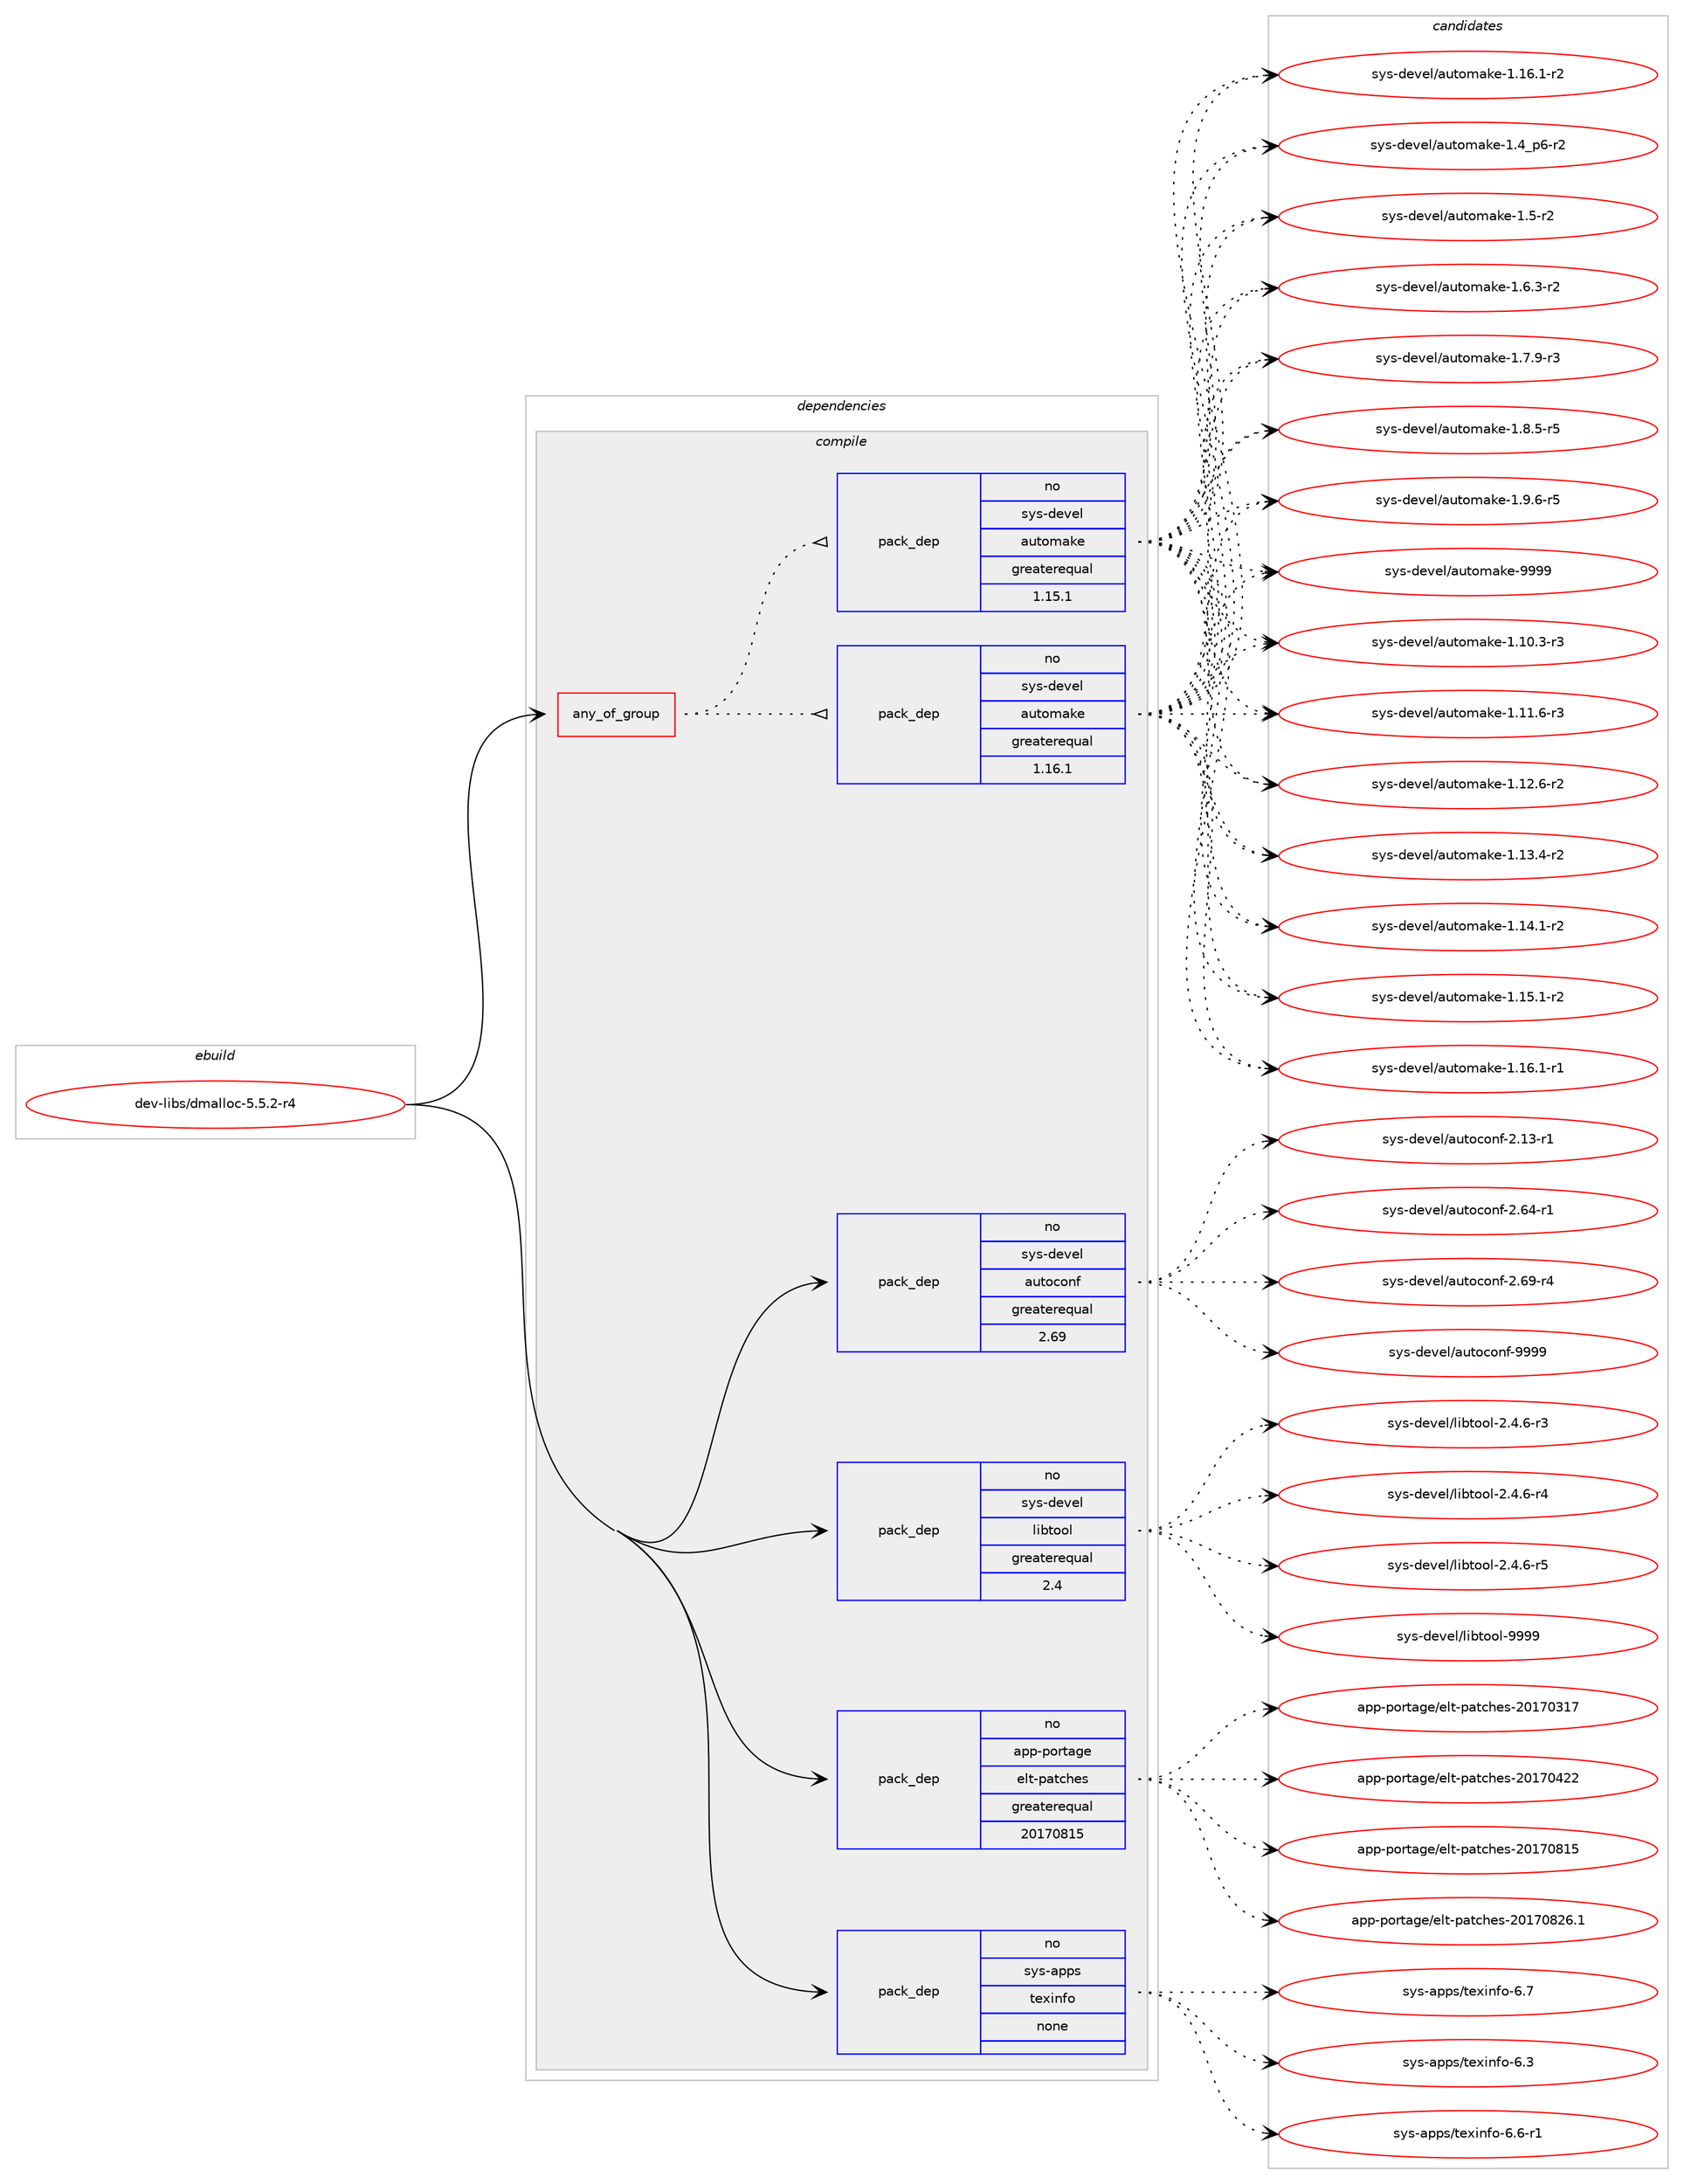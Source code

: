 digraph prolog {

# *************
# Graph options
# *************

newrank=true;
concentrate=true;
compound=true;
graph [rankdir=LR,fontname=Helvetica,fontsize=10,ranksep=1.5];#, ranksep=2.5, nodesep=0.2];
edge  [arrowhead=vee];
node  [fontname=Helvetica,fontsize=10];

# **********
# The ebuild
# **********

subgraph cluster_leftcol {
color=gray;
rank=same;
label=<<i>ebuild</i>>;
id [label="dev-libs/dmalloc-5.5.2-r4", color=red, width=4, href="../dev-libs/dmalloc-5.5.2-r4.svg"];
}

# ****************
# The dependencies
# ****************

subgraph cluster_midcol {
color=gray;
label=<<i>dependencies</i>>;
subgraph cluster_compile {
fillcolor="#eeeeee";
style=filled;
label=<<i>compile</i>>;
subgraph any11017 {
dependency563269 [label=<<TABLE BORDER="0" CELLBORDER="1" CELLSPACING="0" CELLPADDING="4"><TR><TD CELLPADDING="10">any_of_group</TD></TR></TABLE>>, shape=none, color=red];subgraph pack420645 {
dependency563270 [label=<<TABLE BORDER="0" CELLBORDER="1" CELLSPACING="0" CELLPADDING="4" WIDTH="220"><TR><TD ROWSPAN="6" CELLPADDING="30">pack_dep</TD></TR><TR><TD WIDTH="110">no</TD></TR><TR><TD>sys-devel</TD></TR><TR><TD>automake</TD></TR><TR><TD>greaterequal</TD></TR><TR><TD>1.16.1</TD></TR></TABLE>>, shape=none, color=blue];
}
dependency563269:e -> dependency563270:w [weight=20,style="dotted",arrowhead="oinv"];
subgraph pack420646 {
dependency563271 [label=<<TABLE BORDER="0" CELLBORDER="1" CELLSPACING="0" CELLPADDING="4" WIDTH="220"><TR><TD ROWSPAN="6" CELLPADDING="30">pack_dep</TD></TR><TR><TD WIDTH="110">no</TD></TR><TR><TD>sys-devel</TD></TR><TR><TD>automake</TD></TR><TR><TD>greaterequal</TD></TR><TR><TD>1.15.1</TD></TR></TABLE>>, shape=none, color=blue];
}
dependency563269:e -> dependency563271:w [weight=20,style="dotted",arrowhead="oinv"];
}
id:e -> dependency563269:w [weight=20,style="solid",arrowhead="vee"];
subgraph pack420647 {
dependency563272 [label=<<TABLE BORDER="0" CELLBORDER="1" CELLSPACING="0" CELLPADDING="4" WIDTH="220"><TR><TD ROWSPAN="6" CELLPADDING="30">pack_dep</TD></TR><TR><TD WIDTH="110">no</TD></TR><TR><TD>app-portage</TD></TR><TR><TD>elt-patches</TD></TR><TR><TD>greaterequal</TD></TR><TR><TD>20170815</TD></TR></TABLE>>, shape=none, color=blue];
}
id:e -> dependency563272:w [weight=20,style="solid",arrowhead="vee"];
subgraph pack420648 {
dependency563273 [label=<<TABLE BORDER="0" CELLBORDER="1" CELLSPACING="0" CELLPADDING="4" WIDTH="220"><TR><TD ROWSPAN="6" CELLPADDING="30">pack_dep</TD></TR><TR><TD WIDTH="110">no</TD></TR><TR><TD>sys-apps</TD></TR><TR><TD>texinfo</TD></TR><TR><TD>none</TD></TR><TR><TD></TD></TR></TABLE>>, shape=none, color=blue];
}
id:e -> dependency563273:w [weight=20,style="solid",arrowhead="vee"];
subgraph pack420649 {
dependency563274 [label=<<TABLE BORDER="0" CELLBORDER="1" CELLSPACING="0" CELLPADDING="4" WIDTH="220"><TR><TD ROWSPAN="6" CELLPADDING="30">pack_dep</TD></TR><TR><TD WIDTH="110">no</TD></TR><TR><TD>sys-devel</TD></TR><TR><TD>autoconf</TD></TR><TR><TD>greaterequal</TD></TR><TR><TD>2.69</TD></TR></TABLE>>, shape=none, color=blue];
}
id:e -> dependency563274:w [weight=20,style="solid",arrowhead="vee"];
subgraph pack420650 {
dependency563275 [label=<<TABLE BORDER="0" CELLBORDER="1" CELLSPACING="0" CELLPADDING="4" WIDTH="220"><TR><TD ROWSPAN="6" CELLPADDING="30">pack_dep</TD></TR><TR><TD WIDTH="110">no</TD></TR><TR><TD>sys-devel</TD></TR><TR><TD>libtool</TD></TR><TR><TD>greaterequal</TD></TR><TR><TD>2.4</TD></TR></TABLE>>, shape=none, color=blue];
}
id:e -> dependency563275:w [weight=20,style="solid",arrowhead="vee"];
}
subgraph cluster_compileandrun {
fillcolor="#eeeeee";
style=filled;
label=<<i>compile and run</i>>;
}
subgraph cluster_run {
fillcolor="#eeeeee";
style=filled;
label=<<i>run</i>>;
}
}

# **************
# The candidates
# **************

subgraph cluster_choices {
rank=same;
color=gray;
label=<<i>candidates</i>>;

subgraph choice420645 {
color=black;
nodesep=1;
choice11512111545100101118101108479711711611110997107101454946494846514511451 [label="sys-devel/automake-1.10.3-r3", color=red, width=4,href="../sys-devel/automake-1.10.3-r3.svg"];
choice11512111545100101118101108479711711611110997107101454946494946544511451 [label="sys-devel/automake-1.11.6-r3", color=red, width=4,href="../sys-devel/automake-1.11.6-r3.svg"];
choice11512111545100101118101108479711711611110997107101454946495046544511450 [label="sys-devel/automake-1.12.6-r2", color=red, width=4,href="../sys-devel/automake-1.12.6-r2.svg"];
choice11512111545100101118101108479711711611110997107101454946495146524511450 [label="sys-devel/automake-1.13.4-r2", color=red, width=4,href="../sys-devel/automake-1.13.4-r2.svg"];
choice11512111545100101118101108479711711611110997107101454946495246494511450 [label="sys-devel/automake-1.14.1-r2", color=red, width=4,href="../sys-devel/automake-1.14.1-r2.svg"];
choice11512111545100101118101108479711711611110997107101454946495346494511450 [label="sys-devel/automake-1.15.1-r2", color=red, width=4,href="../sys-devel/automake-1.15.1-r2.svg"];
choice11512111545100101118101108479711711611110997107101454946495446494511449 [label="sys-devel/automake-1.16.1-r1", color=red, width=4,href="../sys-devel/automake-1.16.1-r1.svg"];
choice11512111545100101118101108479711711611110997107101454946495446494511450 [label="sys-devel/automake-1.16.1-r2", color=red, width=4,href="../sys-devel/automake-1.16.1-r2.svg"];
choice115121115451001011181011084797117116111109971071014549465295112544511450 [label="sys-devel/automake-1.4_p6-r2", color=red, width=4,href="../sys-devel/automake-1.4_p6-r2.svg"];
choice11512111545100101118101108479711711611110997107101454946534511450 [label="sys-devel/automake-1.5-r2", color=red, width=4,href="../sys-devel/automake-1.5-r2.svg"];
choice115121115451001011181011084797117116111109971071014549465446514511450 [label="sys-devel/automake-1.6.3-r2", color=red, width=4,href="../sys-devel/automake-1.6.3-r2.svg"];
choice115121115451001011181011084797117116111109971071014549465546574511451 [label="sys-devel/automake-1.7.9-r3", color=red, width=4,href="../sys-devel/automake-1.7.9-r3.svg"];
choice115121115451001011181011084797117116111109971071014549465646534511453 [label="sys-devel/automake-1.8.5-r5", color=red, width=4,href="../sys-devel/automake-1.8.5-r5.svg"];
choice115121115451001011181011084797117116111109971071014549465746544511453 [label="sys-devel/automake-1.9.6-r5", color=red, width=4,href="../sys-devel/automake-1.9.6-r5.svg"];
choice115121115451001011181011084797117116111109971071014557575757 [label="sys-devel/automake-9999", color=red, width=4,href="../sys-devel/automake-9999.svg"];
dependency563270:e -> choice11512111545100101118101108479711711611110997107101454946494846514511451:w [style=dotted,weight="100"];
dependency563270:e -> choice11512111545100101118101108479711711611110997107101454946494946544511451:w [style=dotted,weight="100"];
dependency563270:e -> choice11512111545100101118101108479711711611110997107101454946495046544511450:w [style=dotted,weight="100"];
dependency563270:e -> choice11512111545100101118101108479711711611110997107101454946495146524511450:w [style=dotted,weight="100"];
dependency563270:e -> choice11512111545100101118101108479711711611110997107101454946495246494511450:w [style=dotted,weight="100"];
dependency563270:e -> choice11512111545100101118101108479711711611110997107101454946495346494511450:w [style=dotted,weight="100"];
dependency563270:e -> choice11512111545100101118101108479711711611110997107101454946495446494511449:w [style=dotted,weight="100"];
dependency563270:e -> choice11512111545100101118101108479711711611110997107101454946495446494511450:w [style=dotted,weight="100"];
dependency563270:e -> choice115121115451001011181011084797117116111109971071014549465295112544511450:w [style=dotted,weight="100"];
dependency563270:e -> choice11512111545100101118101108479711711611110997107101454946534511450:w [style=dotted,weight="100"];
dependency563270:e -> choice115121115451001011181011084797117116111109971071014549465446514511450:w [style=dotted,weight="100"];
dependency563270:e -> choice115121115451001011181011084797117116111109971071014549465546574511451:w [style=dotted,weight="100"];
dependency563270:e -> choice115121115451001011181011084797117116111109971071014549465646534511453:w [style=dotted,weight="100"];
dependency563270:e -> choice115121115451001011181011084797117116111109971071014549465746544511453:w [style=dotted,weight="100"];
dependency563270:e -> choice115121115451001011181011084797117116111109971071014557575757:w [style=dotted,weight="100"];
}
subgraph choice420646 {
color=black;
nodesep=1;
choice11512111545100101118101108479711711611110997107101454946494846514511451 [label="sys-devel/automake-1.10.3-r3", color=red, width=4,href="../sys-devel/automake-1.10.3-r3.svg"];
choice11512111545100101118101108479711711611110997107101454946494946544511451 [label="sys-devel/automake-1.11.6-r3", color=red, width=4,href="../sys-devel/automake-1.11.6-r3.svg"];
choice11512111545100101118101108479711711611110997107101454946495046544511450 [label="sys-devel/automake-1.12.6-r2", color=red, width=4,href="../sys-devel/automake-1.12.6-r2.svg"];
choice11512111545100101118101108479711711611110997107101454946495146524511450 [label="sys-devel/automake-1.13.4-r2", color=red, width=4,href="../sys-devel/automake-1.13.4-r2.svg"];
choice11512111545100101118101108479711711611110997107101454946495246494511450 [label="sys-devel/automake-1.14.1-r2", color=red, width=4,href="../sys-devel/automake-1.14.1-r2.svg"];
choice11512111545100101118101108479711711611110997107101454946495346494511450 [label="sys-devel/automake-1.15.1-r2", color=red, width=4,href="../sys-devel/automake-1.15.1-r2.svg"];
choice11512111545100101118101108479711711611110997107101454946495446494511449 [label="sys-devel/automake-1.16.1-r1", color=red, width=4,href="../sys-devel/automake-1.16.1-r1.svg"];
choice11512111545100101118101108479711711611110997107101454946495446494511450 [label="sys-devel/automake-1.16.1-r2", color=red, width=4,href="../sys-devel/automake-1.16.1-r2.svg"];
choice115121115451001011181011084797117116111109971071014549465295112544511450 [label="sys-devel/automake-1.4_p6-r2", color=red, width=4,href="../sys-devel/automake-1.4_p6-r2.svg"];
choice11512111545100101118101108479711711611110997107101454946534511450 [label="sys-devel/automake-1.5-r2", color=red, width=4,href="../sys-devel/automake-1.5-r2.svg"];
choice115121115451001011181011084797117116111109971071014549465446514511450 [label="sys-devel/automake-1.6.3-r2", color=red, width=4,href="../sys-devel/automake-1.6.3-r2.svg"];
choice115121115451001011181011084797117116111109971071014549465546574511451 [label="sys-devel/automake-1.7.9-r3", color=red, width=4,href="../sys-devel/automake-1.7.9-r3.svg"];
choice115121115451001011181011084797117116111109971071014549465646534511453 [label="sys-devel/automake-1.8.5-r5", color=red, width=4,href="../sys-devel/automake-1.8.5-r5.svg"];
choice115121115451001011181011084797117116111109971071014549465746544511453 [label="sys-devel/automake-1.9.6-r5", color=red, width=4,href="../sys-devel/automake-1.9.6-r5.svg"];
choice115121115451001011181011084797117116111109971071014557575757 [label="sys-devel/automake-9999", color=red, width=4,href="../sys-devel/automake-9999.svg"];
dependency563271:e -> choice11512111545100101118101108479711711611110997107101454946494846514511451:w [style=dotted,weight="100"];
dependency563271:e -> choice11512111545100101118101108479711711611110997107101454946494946544511451:w [style=dotted,weight="100"];
dependency563271:e -> choice11512111545100101118101108479711711611110997107101454946495046544511450:w [style=dotted,weight="100"];
dependency563271:e -> choice11512111545100101118101108479711711611110997107101454946495146524511450:w [style=dotted,weight="100"];
dependency563271:e -> choice11512111545100101118101108479711711611110997107101454946495246494511450:w [style=dotted,weight="100"];
dependency563271:e -> choice11512111545100101118101108479711711611110997107101454946495346494511450:w [style=dotted,weight="100"];
dependency563271:e -> choice11512111545100101118101108479711711611110997107101454946495446494511449:w [style=dotted,weight="100"];
dependency563271:e -> choice11512111545100101118101108479711711611110997107101454946495446494511450:w [style=dotted,weight="100"];
dependency563271:e -> choice115121115451001011181011084797117116111109971071014549465295112544511450:w [style=dotted,weight="100"];
dependency563271:e -> choice11512111545100101118101108479711711611110997107101454946534511450:w [style=dotted,weight="100"];
dependency563271:e -> choice115121115451001011181011084797117116111109971071014549465446514511450:w [style=dotted,weight="100"];
dependency563271:e -> choice115121115451001011181011084797117116111109971071014549465546574511451:w [style=dotted,weight="100"];
dependency563271:e -> choice115121115451001011181011084797117116111109971071014549465646534511453:w [style=dotted,weight="100"];
dependency563271:e -> choice115121115451001011181011084797117116111109971071014549465746544511453:w [style=dotted,weight="100"];
dependency563271:e -> choice115121115451001011181011084797117116111109971071014557575757:w [style=dotted,weight="100"];
}
subgraph choice420647 {
color=black;
nodesep=1;
choice97112112451121111141169710310147101108116451129711699104101115455048495548514955 [label="app-portage/elt-patches-20170317", color=red, width=4,href="../app-portage/elt-patches-20170317.svg"];
choice97112112451121111141169710310147101108116451129711699104101115455048495548525050 [label="app-portage/elt-patches-20170422", color=red, width=4,href="../app-portage/elt-patches-20170422.svg"];
choice97112112451121111141169710310147101108116451129711699104101115455048495548564953 [label="app-portage/elt-patches-20170815", color=red, width=4,href="../app-portage/elt-patches-20170815.svg"];
choice971121124511211111411697103101471011081164511297116991041011154550484955485650544649 [label="app-portage/elt-patches-20170826.1", color=red, width=4,href="../app-portage/elt-patches-20170826.1.svg"];
dependency563272:e -> choice97112112451121111141169710310147101108116451129711699104101115455048495548514955:w [style=dotted,weight="100"];
dependency563272:e -> choice97112112451121111141169710310147101108116451129711699104101115455048495548525050:w [style=dotted,weight="100"];
dependency563272:e -> choice97112112451121111141169710310147101108116451129711699104101115455048495548564953:w [style=dotted,weight="100"];
dependency563272:e -> choice971121124511211111411697103101471011081164511297116991041011154550484955485650544649:w [style=dotted,weight="100"];
}
subgraph choice420648 {
color=black;
nodesep=1;
choice11512111545971121121154711610112010511010211145544651 [label="sys-apps/texinfo-6.3", color=red, width=4,href="../sys-apps/texinfo-6.3.svg"];
choice115121115459711211211547116101120105110102111455446544511449 [label="sys-apps/texinfo-6.6-r1", color=red, width=4,href="../sys-apps/texinfo-6.6-r1.svg"];
choice11512111545971121121154711610112010511010211145544655 [label="sys-apps/texinfo-6.7", color=red, width=4,href="../sys-apps/texinfo-6.7.svg"];
dependency563273:e -> choice11512111545971121121154711610112010511010211145544651:w [style=dotted,weight="100"];
dependency563273:e -> choice115121115459711211211547116101120105110102111455446544511449:w [style=dotted,weight="100"];
dependency563273:e -> choice11512111545971121121154711610112010511010211145544655:w [style=dotted,weight="100"];
}
subgraph choice420649 {
color=black;
nodesep=1;
choice1151211154510010111810110847971171161119911111010245504649514511449 [label="sys-devel/autoconf-2.13-r1", color=red, width=4,href="../sys-devel/autoconf-2.13-r1.svg"];
choice1151211154510010111810110847971171161119911111010245504654524511449 [label="sys-devel/autoconf-2.64-r1", color=red, width=4,href="../sys-devel/autoconf-2.64-r1.svg"];
choice1151211154510010111810110847971171161119911111010245504654574511452 [label="sys-devel/autoconf-2.69-r4", color=red, width=4,href="../sys-devel/autoconf-2.69-r4.svg"];
choice115121115451001011181011084797117116111991111101024557575757 [label="sys-devel/autoconf-9999", color=red, width=4,href="../sys-devel/autoconf-9999.svg"];
dependency563274:e -> choice1151211154510010111810110847971171161119911111010245504649514511449:w [style=dotted,weight="100"];
dependency563274:e -> choice1151211154510010111810110847971171161119911111010245504654524511449:w [style=dotted,weight="100"];
dependency563274:e -> choice1151211154510010111810110847971171161119911111010245504654574511452:w [style=dotted,weight="100"];
dependency563274:e -> choice115121115451001011181011084797117116111991111101024557575757:w [style=dotted,weight="100"];
}
subgraph choice420650 {
color=black;
nodesep=1;
choice1151211154510010111810110847108105981161111111084550465246544511451 [label="sys-devel/libtool-2.4.6-r3", color=red, width=4,href="../sys-devel/libtool-2.4.6-r3.svg"];
choice1151211154510010111810110847108105981161111111084550465246544511452 [label="sys-devel/libtool-2.4.6-r4", color=red, width=4,href="../sys-devel/libtool-2.4.6-r4.svg"];
choice1151211154510010111810110847108105981161111111084550465246544511453 [label="sys-devel/libtool-2.4.6-r5", color=red, width=4,href="../sys-devel/libtool-2.4.6-r5.svg"];
choice1151211154510010111810110847108105981161111111084557575757 [label="sys-devel/libtool-9999", color=red, width=4,href="../sys-devel/libtool-9999.svg"];
dependency563275:e -> choice1151211154510010111810110847108105981161111111084550465246544511451:w [style=dotted,weight="100"];
dependency563275:e -> choice1151211154510010111810110847108105981161111111084550465246544511452:w [style=dotted,weight="100"];
dependency563275:e -> choice1151211154510010111810110847108105981161111111084550465246544511453:w [style=dotted,weight="100"];
dependency563275:e -> choice1151211154510010111810110847108105981161111111084557575757:w [style=dotted,weight="100"];
}
}

}
